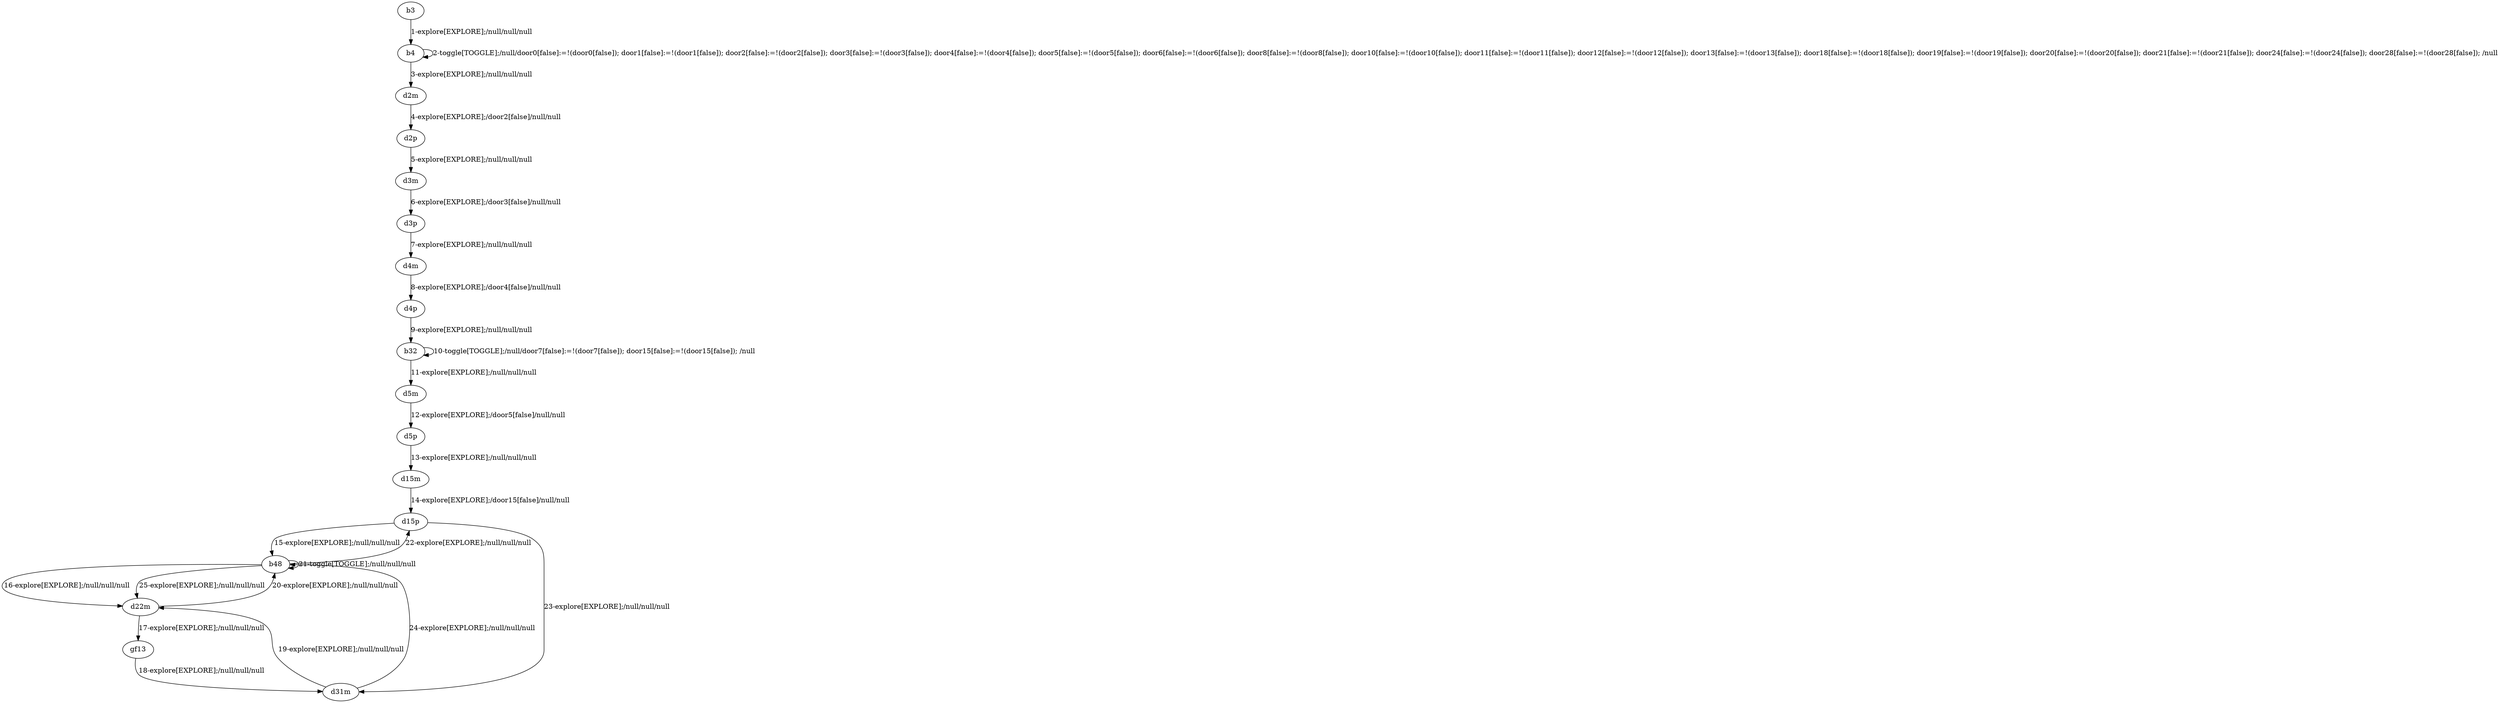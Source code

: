 # Total number of goals covered by this test: 2
# d22m --> gf13
# gf13 --> d31m

digraph g {
"b3" -> "b4" [label = "1-explore[EXPLORE];/null/null/null"];
"b4" -> "b4" [label = "2-toggle[TOGGLE];/null/door0[false]:=!(door0[false]); door1[false]:=!(door1[false]); door2[false]:=!(door2[false]); door3[false]:=!(door3[false]); door4[false]:=!(door4[false]); door5[false]:=!(door5[false]); door6[false]:=!(door6[false]); door8[false]:=!(door8[false]); door10[false]:=!(door10[false]); door11[false]:=!(door11[false]); door12[false]:=!(door12[false]); door13[false]:=!(door13[false]); door18[false]:=!(door18[false]); door19[false]:=!(door19[false]); door20[false]:=!(door20[false]); door21[false]:=!(door21[false]); door24[false]:=!(door24[false]); door28[false]:=!(door28[false]); /null"];
"b4" -> "d2m" [label = "3-explore[EXPLORE];/null/null/null"];
"d2m" -> "d2p" [label = "4-explore[EXPLORE];/door2[false]/null/null"];
"d2p" -> "d3m" [label = "5-explore[EXPLORE];/null/null/null"];
"d3m" -> "d3p" [label = "6-explore[EXPLORE];/door3[false]/null/null"];
"d3p" -> "d4m" [label = "7-explore[EXPLORE];/null/null/null"];
"d4m" -> "d4p" [label = "8-explore[EXPLORE];/door4[false]/null/null"];
"d4p" -> "b32" [label = "9-explore[EXPLORE];/null/null/null"];
"b32" -> "b32" [label = "10-toggle[TOGGLE];/null/door7[false]:=!(door7[false]); door15[false]:=!(door15[false]); /null"];
"b32" -> "d5m" [label = "11-explore[EXPLORE];/null/null/null"];
"d5m" -> "d5p" [label = "12-explore[EXPLORE];/door5[false]/null/null"];
"d5p" -> "d15m" [label = "13-explore[EXPLORE];/null/null/null"];
"d15m" -> "d15p" [label = "14-explore[EXPLORE];/door15[false]/null/null"];
"d15p" -> "b48" [label = "15-explore[EXPLORE];/null/null/null"];
"b48" -> "d22m" [label = "16-explore[EXPLORE];/null/null/null"];
"d22m" -> "gf13" [label = "17-explore[EXPLORE];/null/null/null"];
"gf13" -> "d31m" [label = "18-explore[EXPLORE];/null/null/null"];
"d31m" -> "d22m" [label = "19-explore[EXPLORE];/null/null/null"];
"d22m" -> "b48" [label = "20-explore[EXPLORE];/null/null/null"];
"b48" -> "b48" [label = "21-toggle[TOGGLE];/null/null/null"];
"b48" -> "d15p" [label = "22-explore[EXPLORE];/null/null/null"];
"d15p" -> "d31m" [label = "23-explore[EXPLORE];/null/null/null"];
"d31m" -> "b48" [label = "24-explore[EXPLORE];/null/null/null"];
"b48" -> "d22m" [label = "25-explore[EXPLORE];/null/null/null"];
}